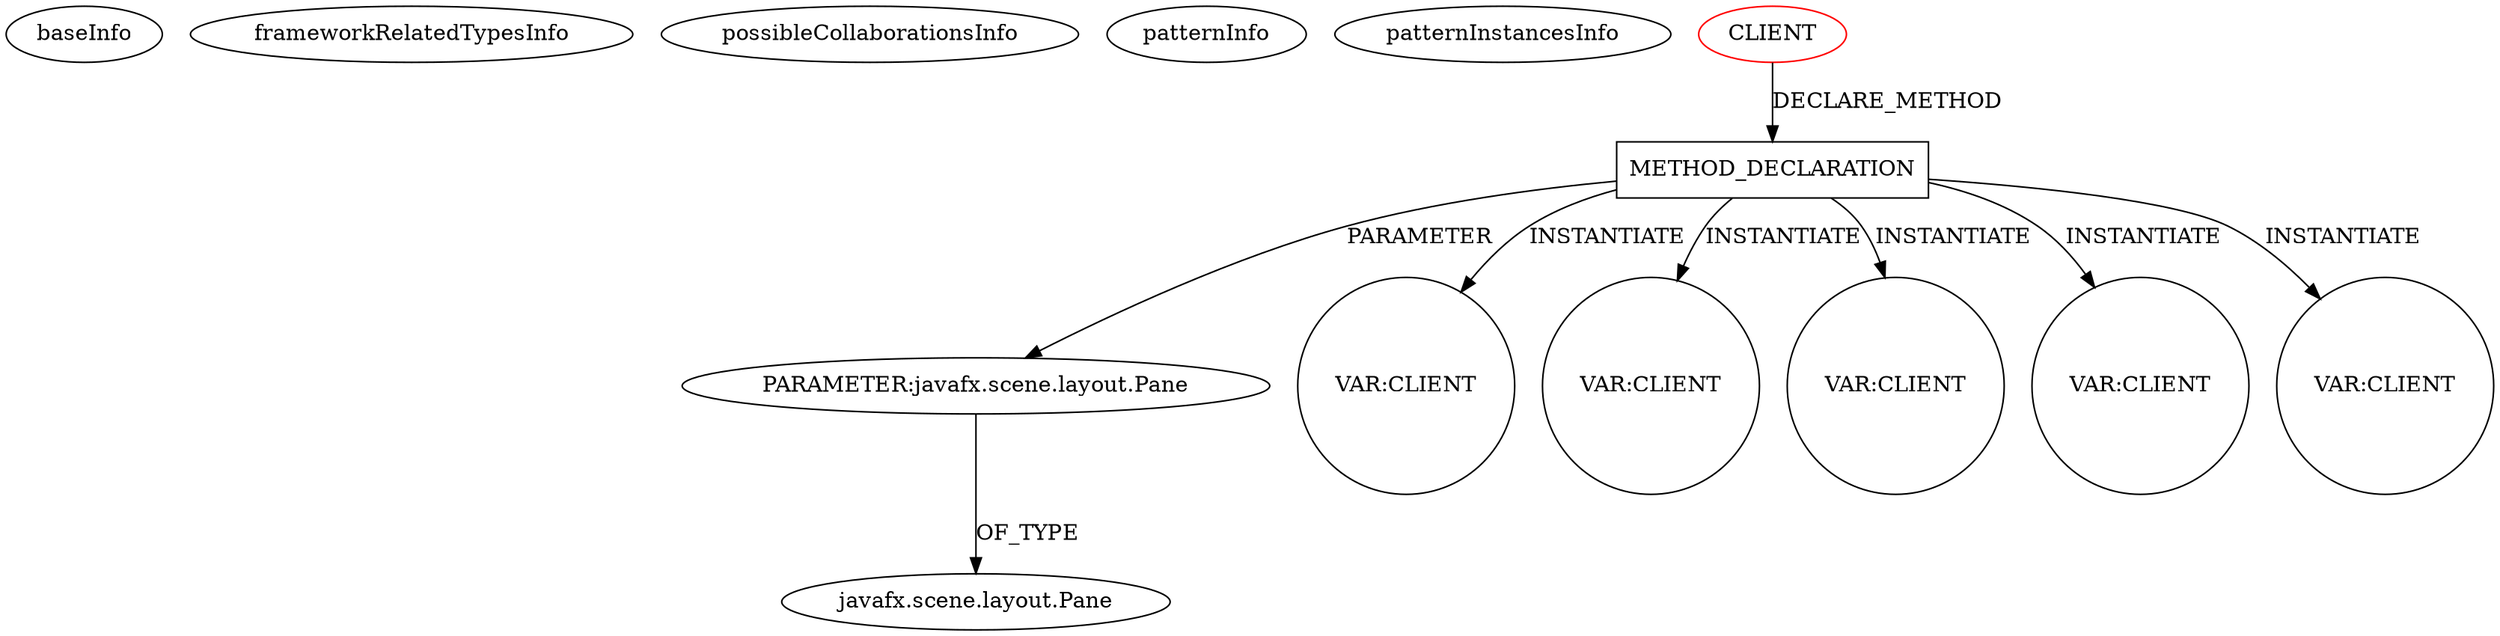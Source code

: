 digraph {
baseInfo[graphId=3431,category="pattern",isAnonymous=false,possibleRelation=false]
frameworkRelatedTypesInfo[]
possibleCollaborationsInfo[]
patternInfo[frequency=4.0,patternRootClient=0]
patternInstancesInfo[0="Maxxa-MT-common~/Maxxa-MT-common/MT-common-master/src/cz/commons/example/graphics/node/DefaultNodeExample.java~DefaultNodeExample~922",1="Maxxa-MT-common~/Maxxa-MT-common/MT-common-master/src/cz/commons/example/graphics/branchNode/BranchElementExample.java~BranchElementExample~916",2="Maxxa-MT-common~/Maxxa-MT-common/MT-common-master/src/cz/commons/example/graphics/layoutManager/Example.java~Example~920",3="Maxxa-MT-common~/Maxxa-MT-common/MT-common-master/src/cz/commons/example/graphics/layoutManager/ExampleWithSecondPointCalculation.java~ExampleWithSecondPointCalculation~919"]
5[label="PARAMETER:javafx.scene.layout.Pane",vertexType="PARAMETER_DECLARATION",isFrameworkType=false]
6[label="javafx.scene.layout.Pane",vertexType="FRAMEWORK_CLASS_TYPE",isFrameworkType=false]
4[label="METHOD_DECLARATION",vertexType="CLIENT_METHOD_DECLARATION",isFrameworkType=false,shape=box]
0[label="CLIENT",vertexType="ROOT_CLIENT_CLASS_DECLARATION",isFrameworkType=false,color=red]
36[label="VAR:CLIENT",vertexType="VARIABLE_EXPRESION",isFrameworkType=false,shape=circle]
8[label="VAR:CLIENT",vertexType="VARIABLE_EXPRESION",isFrameworkType=false,shape=circle]
51[label="VAR:CLIENT",vertexType="VARIABLE_EXPRESION",isFrameworkType=false,shape=circle]
42[label="VAR:CLIENT",vertexType="VARIABLE_EXPRESION",isFrameworkType=false,shape=circle]
158[label="VAR:CLIENT",vertexType="VARIABLE_EXPRESION",isFrameworkType=false,shape=circle]
4->36[label="INSTANTIATE"]
4->42[label="INSTANTIATE"]
5->6[label="OF_TYPE"]
4->51[label="INSTANTIATE"]
4->5[label="PARAMETER"]
4->158[label="INSTANTIATE"]
4->8[label="INSTANTIATE"]
0->4[label="DECLARE_METHOD"]
}
